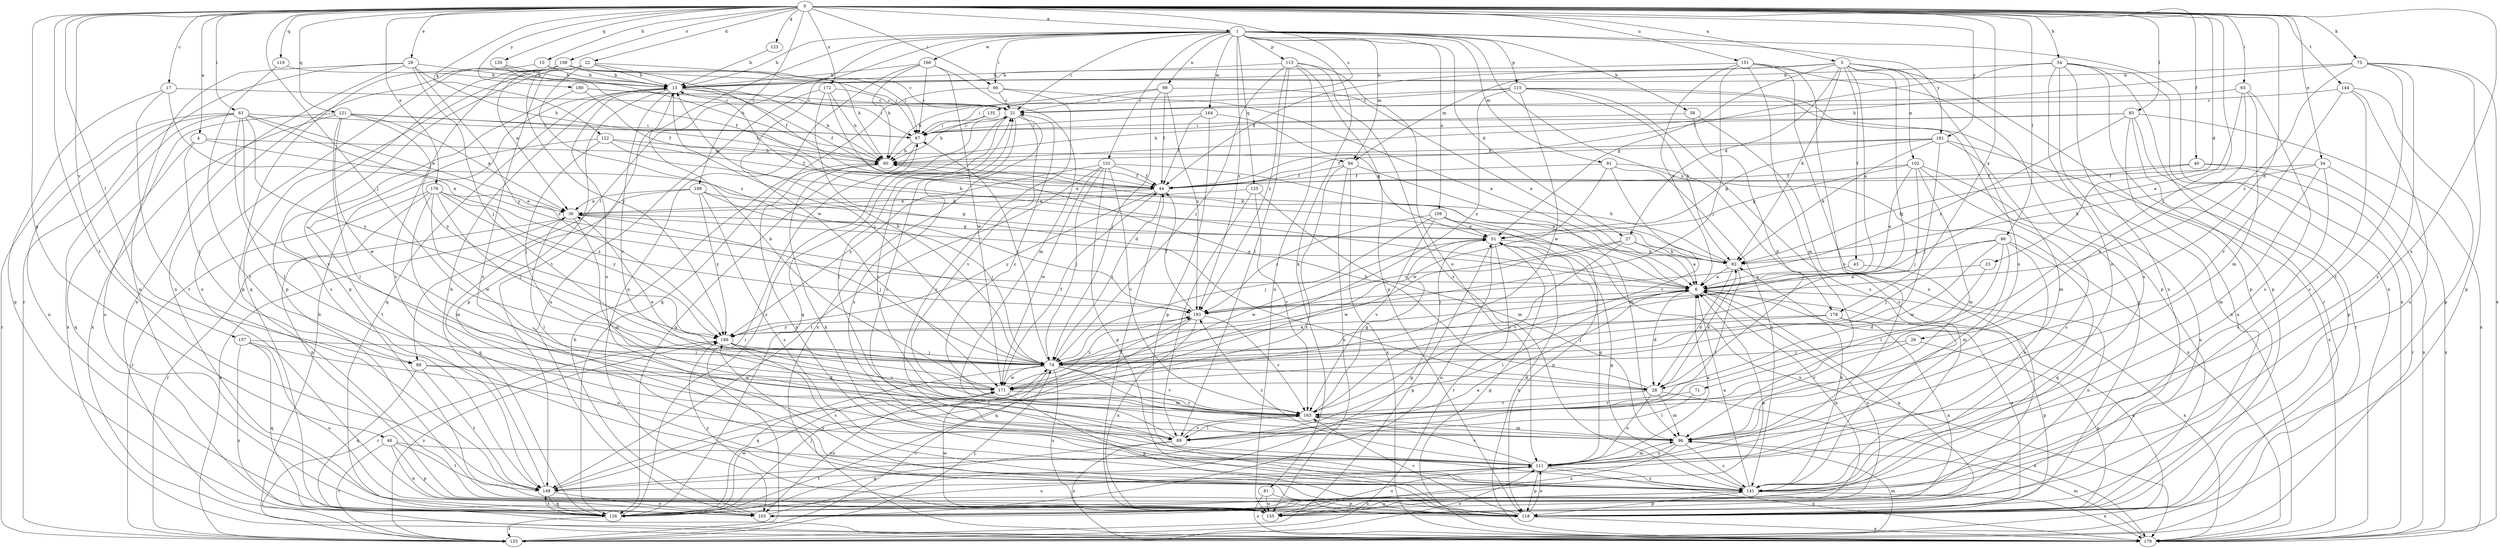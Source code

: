 strict digraph  {
0;
1;
4;
5;
6;
10;
13;
17;
21;
22;
23;
26;
27;
28;
29;
34;
36;
40;
43;
44;
48;
51;
54;
58;
60;
61;
63;
66;
67;
71;
74;
75;
81;
82;
83;
86;
88;
89;
91;
94;
96;
99;
102;
103;
108;
109;
111;
113;
115;
118;
119;
120;
121;
122;
123;
125;
126;
131;
133;
135;
141;
144;
148;
151;
155;
157;
163;
164;
166;
171;
172;
176;
178;
179;
180;
181;
186;
188;
193;
0 -> 1  [label=a];
0 -> 4  [label=a];
0 -> 5  [label=a];
0 -> 10  [label=b];
0 -> 17  [label=c];
0 -> 22  [label=d];
0 -> 23  [label=d];
0 -> 26  [label=d];
0 -> 29  [label=e];
0 -> 34  [label=e];
0 -> 40  [label=f];
0 -> 48  [label=g];
0 -> 54  [label=h];
0 -> 61  [label=i];
0 -> 63  [label=i];
0 -> 66  [label=i];
0 -> 71  [label=j];
0 -> 74  [label=j];
0 -> 75  [label=k];
0 -> 83  [label=l];
0 -> 86  [label=l];
0 -> 88  [label=l];
0 -> 108  [label=o];
0 -> 119  [label=q];
0 -> 120  [label=q];
0 -> 121  [label=q];
0 -> 122  [label=q];
0 -> 123  [label=q];
0 -> 135  [label=s];
0 -> 141  [label=s];
0 -> 144  [label=t];
0 -> 148  [label=t];
0 -> 151  [label=u];
0 -> 157  [label=v];
0 -> 172  [label=x];
0 -> 176  [label=x];
0 -> 178  [label=x];
0 -> 180  [label=y];
0 -> 181  [label=y];
0 -> 188  [label=z];
1 -> 13  [label=b];
1 -> 21  [label=c];
1 -> 27  [label=d];
1 -> 58  [label=h];
1 -> 66  [label=i];
1 -> 81  [label=k];
1 -> 88  [label=l];
1 -> 91  [label=m];
1 -> 94  [label=m];
1 -> 99  [label=n];
1 -> 109  [label=o];
1 -> 113  [label=p];
1 -> 115  [label=p];
1 -> 125  [label=q];
1 -> 131  [label=r];
1 -> 148  [label=t];
1 -> 164  [label=w];
1 -> 166  [label=w];
1 -> 171  [label=w];
1 -> 178  [label=x];
1 -> 179  [label=x];
1 -> 181  [label=y];
1 -> 193  [label=z];
4 -> 82  [label=k];
4 -> 88  [label=l];
4 -> 94  [label=m];
4 -> 126  [label=q];
5 -> 6  [label=a];
5 -> 13  [label=b];
5 -> 27  [label=d];
5 -> 43  [label=f];
5 -> 44  [label=f];
5 -> 51  [label=g];
5 -> 74  [label=j];
5 -> 82  [label=k];
5 -> 94  [label=m];
5 -> 102  [label=n];
5 -> 111  [label=o];
5 -> 118  [label=p];
6 -> 13  [label=b];
6 -> 28  [label=d];
6 -> 36  [label=e];
6 -> 89  [label=l];
6 -> 103  [label=n];
6 -> 155  [label=u];
6 -> 179  [label=x];
6 -> 193  [label=z];
10 -> 13  [label=b];
10 -> 67  [label=i];
10 -> 118  [label=p];
13 -> 21  [label=c];
13 -> 44  [label=f];
13 -> 60  [label=h];
13 -> 74  [label=j];
13 -> 111  [label=o];
13 -> 118  [label=p];
13 -> 126  [label=q];
13 -> 163  [label=v];
17 -> 6  [label=a];
17 -> 21  [label=c];
17 -> 126  [label=q];
17 -> 148  [label=t];
21 -> 67  [label=i];
21 -> 89  [label=l];
21 -> 126  [label=q];
21 -> 141  [label=s];
21 -> 163  [label=v];
21 -> 179  [label=x];
22 -> 13  [label=b];
22 -> 44  [label=f];
22 -> 60  [label=h];
22 -> 118  [label=p];
22 -> 126  [label=q];
22 -> 141  [label=s];
22 -> 193  [label=z];
23 -> 6  [label=a];
23 -> 28  [label=d];
26 -> 74  [label=j];
26 -> 118  [label=p];
26 -> 163  [label=v];
27 -> 6  [label=a];
27 -> 82  [label=k];
27 -> 163  [label=v];
27 -> 171  [label=w];
27 -> 193  [label=z];
28 -> 60  [label=h];
28 -> 82  [label=k];
28 -> 96  [label=m];
28 -> 111  [label=o];
28 -> 163  [label=v];
28 -> 179  [label=x];
29 -> 13  [label=b];
29 -> 60  [label=h];
29 -> 74  [label=j];
29 -> 103  [label=n];
29 -> 133  [label=r];
29 -> 179  [label=x];
29 -> 186  [label=y];
34 -> 44  [label=f];
34 -> 82  [label=k];
34 -> 96  [label=m];
34 -> 141  [label=s];
34 -> 179  [label=x];
36 -> 51  [label=g];
36 -> 74  [label=j];
36 -> 89  [label=l];
36 -> 96  [label=m];
36 -> 133  [label=r];
40 -> 44  [label=f];
40 -> 82  [label=k];
40 -> 133  [label=r];
40 -> 179  [label=x];
43 -> 6  [label=a];
43 -> 103  [label=n];
44 -> 36  [label=e];
44 -> 74  [label=j];
44 -> 186  [label=y];
48 -> 103  [label=n];
48 -> 111  [label=o];
48 -> 118  [label=p];
48 -> 133  [label=r];
48 -> 148  [label=t];
51 -> 82  [label=k];
51 -> 103  [label=n];
51 -> 133  [label=r];
51 -> 171  [label=w];
51 -> 179  [label=x];
54 -> 13  [label=b];
54 -> 44  [label=f];
54 -> 103  [label=n];
54 -> 111  [label=o];
54 -> 118  [label=p];
54 -> 133  [label=r];
54 -> 141  [label=s];
54 -> 179  [label=x];
58 -> 28  [label=d];
58 -> 67  [label=i];
58 -> 141  [label=s];
60 -> 44  [label=f];
60 -> 141  [label=s];
61 -> 36  [label=e];
61 -> 67  [label=i];
61 -> 89  [label=l];
61 -> 103  [label=n];
61 -> 133  [label=r];
61 -> 163  [label=v];
61 -> 179  [label=x];
61 -> 186  [label=y];
61 -> 193  [label=z];
63 -> 6  [label=a];
63 -> 21  [label=c];
63 -> 96  [label=m];
63 -> 141  [label=s];
63 -> 163  [label=v];
66 -> 6  [label=a];
66 -> 21  [label=c];
66 -> 126  [label=q];
66 -> 141  [label=s];
67 -> 60  [label=h];
67 -> 126  [label=q];
71 -> 89  [label=l];
71 -> 163  [label=v];
74 -> 6  [label=a];
74 -> 13  [label=b];
74 -> 28  [label=d];
74 -> 67  [label=i];
74 -> 96  [label=m];
74 -> 126  [label=q];
74 -> 133  [label=r];
74 -> 155  [label=u];
74 -> 163  [label=v];
74 -> 171  [label=w];
75 -> 13  [label=b];
75 -> 60  [label=h];
75 -> 118  [label=p];
75 -> 141  [label=s];
75 -> 148  [label=t];
75 -> 179  [label=x];
75 -> 193  [label=z];
81 -> 118  [label=p];
81 -> 155  [label=u];
81 -> 179  [label=x];
82 -> 6  [label=a];
82 -> 28  [label=d];
82 -> 60  [label=h];
82 -> 89  [label=l];
83 -> 60  [label=h];
83 -> 67  [label=i];
83 -> 118  [label=p];
83 -> 133  [label=r];
83 -> 155  [label=u];
83 -> 179  [label=x];
83 -> 193  [label=z];
86 -> 74  [label=j];
86 -> 82  [label=k];
86 -> 89  [label=l];
86 -> 96  [label=m];
86 -> 111  [label=o];
86 -> 126  [label=q];
86 -> 171  [label=w];
88 -> 28  [label=d];
88 -> 126  [label=q];
88 -> 148  [label=t];
88 -> 171  [label=w];
89 -> 21  [label=c];
89 -> 126  [label=q];
89 -> 163  [label=v];
89 -> 179  [label=x];
91 -> 44  [label=f];
91 -> 141  [label=s];
91 -> 163  [label=v];
91 -> 171  [label=w];
91 -> 179  [label=x];
94 -> 44  [label=f];
94 -> 96  [label=m];
94 -> 148  [label=t];
94 -> 155  [label=u];
94 -> 179  [label=x];
96 -> 111  [label=o];
96 -> 141  [label=s];
96 -> 155  [label=u];
99 -> 6  [label=a];
99 -> 21  [label=c];
99 -> 44  [label=f];
99 -> 60  [label=h];
99 -> 74  [label=j];
99 -> 193  [label=z];
102 -> 6  [label=a];
102 -> 44  [label=f];
102 -> 51  [label=g];
102 -> 74  [label=j];
102 -> 96  [label=m];
102 -> 141  [label=s];
102 -> 155  [label=u];
103 -> 51  [label=g];
103 -> 60  [label=h];
108 -> 13  [label=b];
108 -> 21  [label=c];
108 -> 36  [label=e];
108 -> 67  [label=i];
108 -> 103  [label=n];
108 -> 118  [label=p];
108 -> 141  [label=s];
108 -> 155  [label=u];
108 -> 186  [label=y];
109 -> 51  [label=g];
109 -> 74  [label=j];
109 -> 118  [label=p];
109 -> 163  [label=v];
109 -> 179  [label=x];
109 -> 193  [label=z];
111 -> 6  [label=a];
111 -> 21  [label=c];
111 -> 51  [label=g];
111 -> 96  [label=m];
111 -> 118  [label=p];
111 -> 141  [label=s];
111 -> 148  [label=t];
111 -> 163  [label=v];
111 -> 179  [label=x];
111 -> 193  [label=z];
113 -> 13  [label=b];
113 -> 74  [label=j];
113 -> 89  [label=l];
113 -> 111  [label=o];
113 -> 118  [label=p];
113 -> 141  [label=s];
113 -> 155  [label=u];
113 -> 193  [label=z];
115 -> 21  [label=c];
115 -> 67  [label=i];
115 -> 82  [label=k];
115 -> 118  [label=p];
115 -> 141  [label=s];
115 -> 171  [label=w];
115 -> 179  [label=x];
115 -> 186  [label=y];
118 -> 6  [label=a];
118 -> 111  [label=o];
118 -> 163  [label=v];
118 -> 179  [label=x];
118 -> 186  [label=y];
119 -> 13  [label=b];
119 -> 148  [label=t];
120 -> 13  [label=b];
120 -> 44  [label=f];
120 -> 60  [label=h];
121 -> 36  [label=e];
121 -> 60  [label=h];
121 -> 67  [label=i];
121 -> 89  [label=l];
121 -> 155  [label=u];
121 -> 171  [label=w];
121 -> 179  [label=x];
121 -> 186  [label=y];
122 -> 44  [label=f];
122 -> 60  [label=h];
122 -> 74  [label=j];
122 -> 82  [label=k];
122 -> 148  [label=t];
123 -> 13  [label=b];
125 -> 36  [label=e];
125 -> 89  [label=l];
125 -> 96  [label=m];
125 -> 163  [label=v];
126 -> 6  [label=a];
126 -> 21  [label=c];
126 -> 74  [label=j];
126 -> 111  [label=o];
126 -> 133  [label=r];
126 -> 148  [label=t];
126 -> 171  [label=w];
131 -> 6  [label=a];
131 -> 44  [label=f];
131 -> 74  [label=j];
131 -> 118  [label=p];
131 -> 148  [label=t];
131 -> 163  [label=v];
131 -> 171  [label=w];
131 -> 186  [label=y];
133 -> 6  [label=a];
133 -> 13  [label=b];
133 -> 36  [label=e];
133 -> 51  [label=g];
133 -> 67  [label=i];
133 -> 74  [label=j];
133 -> 96  [label=m];
133 -> 111  [label=o];
133 -> 186  [label=y];
135 -> 60  [label=h];
135 -> 67  [label=i];
141 -> 6  [label=a];
141 -> 51  [label=g];
141 -> 60  [label=h];
141 -> 82  [label=k];
141 -> 118  [label=p];
141 -> 155  [label=u];
141 -> 179  [label=x];
144 -> 21  [label=c];
144 -> 118  [label=p];
144 -> 141  [label=s];
144 -> 155  [label=u];
144 -> 163  [label=v];
148 -> 6  [label=a];
148 -> 13  [label=b];
148 -> 103  [label=n];
148 -> 126  [label=q];
148 -> 193  [label=z];
151 -> 6  [label=a];
151 -> 13  [label=b];
151 -> 74  [label=j];
151 -> 96  [label=m];
151 -> 103  [label=n];
151 -> 111  [label=o];
151 -> 118  [label=p];
155 -> 6  [label=a];
155 -> 44  [label=f];
155 -> 111  [label=o];
155 -> 141  [label=s];
155 -> 171  [label=w];
155 -> 186  [label=y];
157 -> 74  [label=j];
157 -> 111  [label=o];
157 -> 126  [label=q];
157 -> 155  [label=u];
157 -> 179  [label=x];
163 -> 21  [label=c];
163 -> 51  [label=g];
163 -> 89  [label=l];
163 -> 96  [label=m];
164 -> 44  [label=f];
164 -> 51  [label=g];
164 -> 67  [label=i];
164 -> 118  [label=p];
166 -> 13  [label=b];
166 -> 60  [label=h];
166 -> 67  [label=i];
166 -> 96  [label=m];
166 -> 103  [label=n];
166 -> 171  [label=w];
171 -> 13  [label=b];
171 -> 36  [label=e];
171 -> 44  [label=f];
171 -> 103  [label=n];
171 -> 118  [label=p];
171 -> 163  [label=v];
171 -> 193  [label=z];
172 -> 6  [label=a];
172 -> 21  [label=c];
172 -> 28  [label=d];
172 -> 60  [label=h];
172 -> 103  [label=n];
176 -> 36  [label=e];
176 -> 74  [label=j];
176 -> 96  [label=m];
176 -> 118  [label=p];
176 -> 133  [label=r];
176 -> 171  [label=w];
176 -> 186  [label=y];
176 -> 193  [label=z];
178 -> 74  [label=j];
178 -> 103  [label=n];
178 -> 118  [label=p];
178 -> 186  [label=y];
179 -> 51  [label=g];
179 -> 96  [label=m];
180 -> 21  [label=c];
180 -> 44  [label=f];
180 -> 67  [label=i];
180 -> 141  [label=s];
181 -> 44  [label=f];
181 -> 51  [label=g];
181 -> 60  [label=h];
181 -> 74  [label=j];
181 -> 82  [label=k];
181 -> 96  [label=m];
181 -> 179  [label=x];
186 -> 74  [label=j];
186 -> 133  [label=r];
186 -> 141  [label=s];
186 -> 163  [label=v];
188 -> 36  [label=e];
188 -> 51  [label=g];
188 -> 74  [label=j];
188 -> 126  [label=q];
188 -> 141  [label=s];
188 -> 186  [label=y];
193 -> 44  [label=f];
193 -> 126  [label=q];
193 -> 155  [label=u];
193 -> 163  [label=v];
193 -> 186  [label=y];
}
